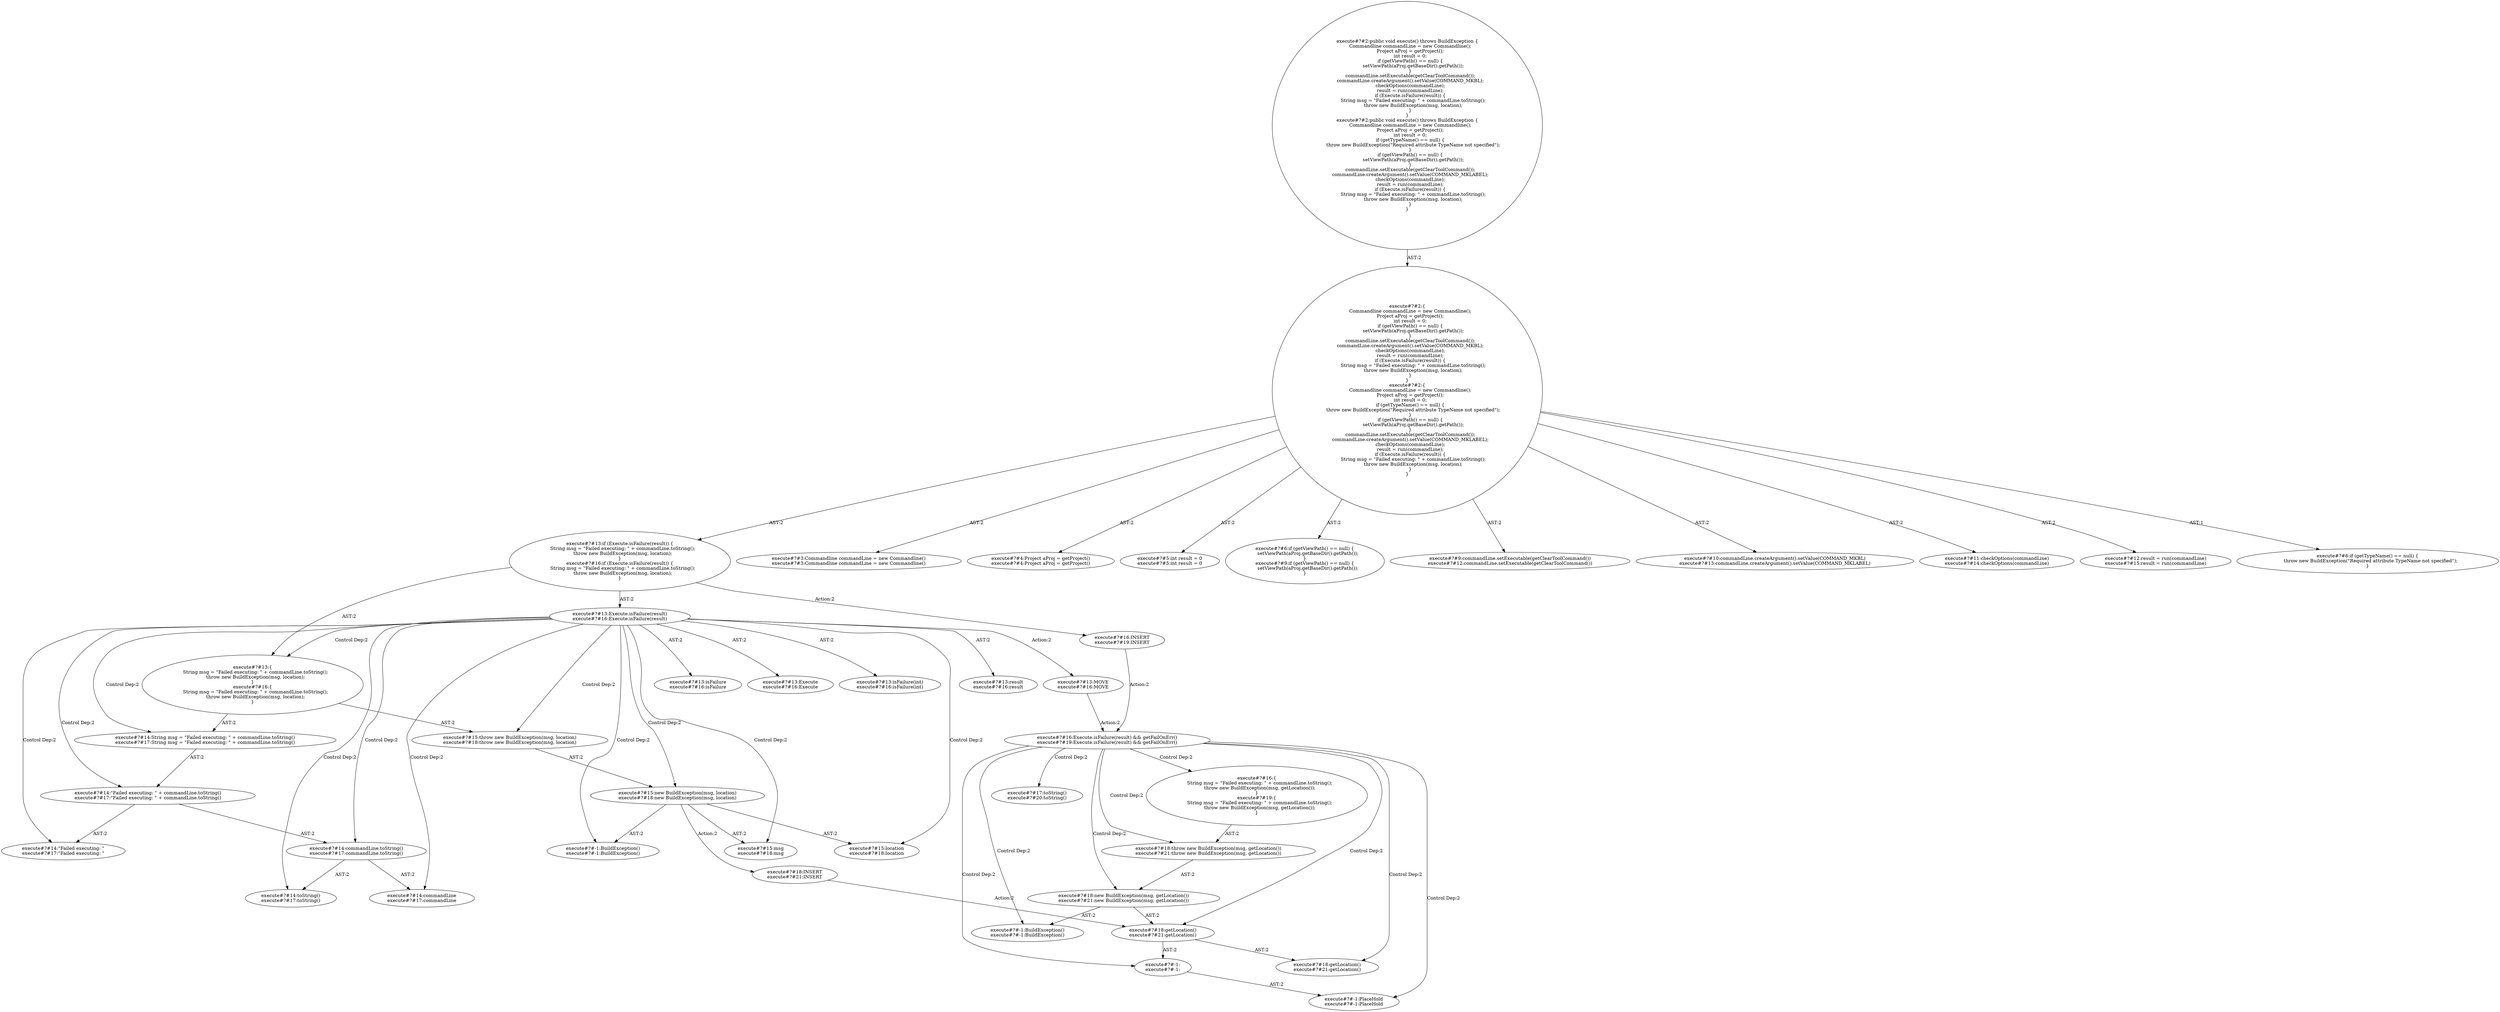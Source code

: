 digraph "Pattern" {
0 [label="execute#?#16:INSERT
execute#?#19:INSERT" shape=ellipse]
1 [label="execute#?#13:if (Execute.isFailure(result)) \{
    String msg = \"Failed executing: \" + commandLine.toString();
    throw new BuildException(msg, location);
\}
execute#?#16:if (Execute.isFailure(result)) \{
    String msg = \"Failed executing: \" + commandLine.toString();
    throw new BuildException(msg, location);
\}" shape=ellipse]
2 [label="execute#?#2:\{
    Commandline commandLine = new Commandline();
    Project aProj = getProject();
    int result = 0;
    if (getViewPath() == null) \{
        setViewPath(aProj.getBaseDir().getPath());
    \}
    commandLine.setExecutable(getClearToolCommand());
    commandLine.createArgument().setValue(COMMAND_MKBL);
    checkOptions(commandLine);
    result = run(commandLine);
    if (Execute.isFailure(result)) \{
        String msg = \"Failed executing: \" + commandLine.toString();
        throw new BuildException(msg, location);
    \}
\}
execute#?#2:\{
    Commandline commandLine = new Commandline();
    Project aProj = getProject();
    int result = 0;
    if (getTypeName() == null) \{
        throw new BuildException(\"Required attribute TypeName not specified\");
    \}
    if (getViewPath() == null) \{
        setViewPath(aProj.getBaseDir().getPath());
    \}
    commandLine.setExecutable(getClearToolCommand());
    commandLine.createArgument().setValue(COMMAND_MKLABEL);
    checkOptions(commandLine);
    result = run(commandLine);
    if (Execute.isFailure(result)) \{
        String msg = \"Failed executing: \" + commandLine.toString();
        throw new BuildException(msg, location);
    \}
\}" shape=ellipse]
3 [label="execute#?#2:public void execute() throws BuildException \{
    Commandline commandLine = new Commandline();
    Project aProj = getProject();
    int result = 0;
    if (getViewPath() == null) \{
        setViewPath(aProj.getBaseDir().getPath());
    \}
    commandLine.setExecutable(getClearToolCommand());
    commandLine.createArgument().setValue(COMMAND_MKBL);
    checkOptions(commandLine);
    result = run(commandLine);
    if (Execute.isFailure(result)) \{
        String msg = \"Failed executing: \" + commandLine.toString();
        throw new BuildException(msg, location);
    \}
\}
execute#?#2:public void execute() throws BuildException \{
    Commandline commandLine = new Commandline();
    Project aProj = getProject();
    int result = 0;
    if (getTypeName() == null) \{
        throw new BuildException(\"Required attribute TypeName not specified\");
    \}
    if (getViewPath() == null) \{
        setViewPath(aProj.getBaseDir().getPath());
    \}
    commandLine.setExecutable(getClearToolCommand());
    commandLine.createArgument().setValue(COMMAND_MKLABEL);
    checkOptions(commandLine);
    result = run(commandLine);
    if (Execute.isFailure(result)) \{
        String msg = \"Failed executing: \" + commandLine.toString();
        throw new BuildException(msg, location);
    \}
\}" shape=ellipse]
4 [label="execute#?#3:Commandline commandLine = new Commandline()
execute#?#3:Commandline commandLine = new Commandline()" shape=ellipse]
5 [label="execute#?#4:Project aProj = getProject()
execute#?#4:Project aProj = getProject()" shape=ellipse]
6 [label="execute#?#5:int result = 0
execute#?#5:int result = 0" shape=ellipse]
7 [label="execute#?#6:if (getViewPath() == null) \{
    setViewPath(aProj.getBaseDir().getPath());
\}
execute#?#9:if (getViewPath() == null) \{
    setViewPath(aProj.getBaseDir().getPath());
\}" shape=ellipse]
8 [label="execute#?#9:commandLine.setExecutable(getClearToolCommand())
execute#?#12:commandLine.setExecutable(getClearToolCommand())" shape=ellipse]
9 [label="execute#?#10:commandLine.createArgument().setValue(COMMAND_MKBL)
execute#?#13:commandLine.createArgument().setValue(COMMAND_MKLABEL)" shape=ellipse]
10 [label="execute#?#11:checkOptions(commandLine)
execute#?#14:checkOptions(commandLine)" shape=ellipse]
11 [label="execute#?#12:result = run(commandLine)
execute#?#15:result = run(commandLine)" shape=ellipse]
12 [label="execute#?#13:Execute.isFailure(result)
execute#?#16:Execute.isFailure(result)" shape=ellipse]
13 [label="execute#?#13:isFailure
execute#?#16:isFailure" shape=ellipse]
14 [label="execute#?#13:Execute
execute#?#16:Execute" shape=ellipse]
15 [label="execute#?#13:isFailure(int)
execute#?#16:isFailure(int)" shape=ellipse]
16 [label="execute#?#13:result
execute#?#16:result" shape=ellipse]
17 [label="execute#?#13:\{
    String msg = \"Failed executing: \" + commandLine.toString();
    throw new BuildException(msg, location);
\}
execute#?#16:\{
    String msg = \"Failed executing: \" + commandLine.toString();
    throw new BuildException(msg, location);
\}" shape=ellipse]
18 [label="execute#?#14:String msg = \"Failed executing: \" + commandLine.toString()
execute#?#17:String msg = \"Failed executing: \" + commandLine.toString()" shape=ellipse]
19 [label="execute#?#14:\"Failed executing: \" + commandLine.toString()
execute#?#17:\"Failed executing: \" + commandLine.toString()" shape=ellipse]
20 [label="execute#?#14:\"Failed executing: \"
execute#?#17:\"Failed executing: \"" shape=ellipse]
21 [label="execute#?#14:commandLine.toString()
execute#?#17:commandLine.toString()" shape=ellipse]
22 [label="execute#?#14:toString()
execute#?#17:toString()" shape=ellipse]
23 [label="execute#?#14:commandLine
execute#?#17:commandLine" shape=ellipse]
24 [label="execute#?#15:throw new BuildException(msg, location)
execute#?#18:throw new BuildException(msg, location)" shape=ellipse]
25 [label="execute#?#15:new BuildException(msg, location)
execute#?#18:new BuildException(msg, location)" shape=ellipse]
26 [label="execute#?#-1:BuildException()
execute#?#-1:BuildException()" shape=ellipse]
27 [label="execute#?#15:msg
execute#?#18:msg" shape=ellipse]
28 [label="execute#?#15:location
execute#?#18:location" shape=ellipse]
29 [label="execute#?#13:MOVE
execute#?#16:MOVE" shape=ellipse]
30 [label="execute#?#16:Execute.isFailure(result) && getFailOnErr()
execute#?#19:Execute.isFailure(result) && getFailOnErr()" shape=ellipse]
31 [label="execute#?#16:\{
    String msg = \"Failed executing: \" + commandLine.toString();
    throw new BuildException(msg, getLocation());
\}
execute#?#19:\{
    String msg = \"Failed executing: \" + commandLine.toString();
    throw new BuildException(msg, getLocation());
\}" shape=ellipse]
32 [label="execute#?#17:toString()
execute#?#20:toString()" shape=ellipse]
33 [label="execute#?#18:throw new BuildException(msg, getLocation())
execute#?#21:throw new BuildException(msg, getLocation())" shape=ellipse]
34 [label="execute#?#18:new BuildException(msg, getLocation())
execute#?#21:new BuildException(msg, getLocation())" shape=ellipse]
35 [label="execute#?#-1:BuildException()
execute#?#-1:BuildException()" shape=ellipse]
36 [label="execute#?#18:getLocation()
execute#?#21:getLocation()" shape=ellipse]
37 [label="execute#?#18:INSERT
execute#?#21:INSERT" shape=ellipse]
38 [label="execute#?#18:getLocation()
execute#?#21:getLocation()" shape=ellipse]
39 [label="execute#?#-1:
execute#?#-1:" shape=ellipse]
40 [label="execute#?#-1:PlaceHold
execute#?#-1:PlaceHold" shape=ellipse]
41 [label="execute#?#6:if (getTypeName() == null) \{
    throw new BuildException(\"Required attribute TypeName not specified\");
\}" shape=ellipse]
0 -> 30 [label="Action:2"];
1 -> 0 [label="Action:2"];
1 -> 12 [label="AST:2"];
1 -> 17 [label="AST:2"];
2 -> 1 [label="AST:2"];
2 -> 4 [label="AST:2"];
2 -> 5 [label="AST:2"];
2 -> 6 [label="AST:2"];
2 -> 7 [label="AST:2"];
2 -> 8 [label="AST:2"];
2 -> 9 [label="AST:2"];
2 -> 10 [label="AST:2"];
2 -> 11 [label="AST:2"];
2 -> 41 [label="AST:1"];
3 -> 2 [label="AST:2"];
12 -> 13 [label="AST:2"];
12 -> 14 [label="AST:2"];
12 -> 15 [label="AST:2"];
12 -> 16 [label="AST:2"];
12 -> 17 [label="Control Dep:2"];
12 -> 18 [label="Control Dep:2"];
12 -> 19 [label="Control Dep:2"];
12 -> 20 [label="Control Dep:2"];
12 -> 21 [label="Control Dep:2"];
12 -> 22 [label="Control Dep:2"];
12 -> 23 [label="Control Dep:2"];
12 -> 24 [label="Control Dep:2"];
12 -> 25 [label="Control Dep:2"];
12 -> 26 [label="Control Dep:2"];
12 -> 27 [label="Control Dep:2"];
12 -> 28 [label="Control Dep:2"];
12 -> 29 [label="Action:2"];
17 -> 18 [label="AST:2"];
17 -> 24 [label="AST:2"];
18 -> 19 [label="AST:2"];
19 -> 20 [label="AST:2"];
19 -> 21 [label="AST:2"];
21 -> 23 [label="AST:2"];
21 -> 22 [label="AST:2"];
24 -> 25 [label="AST:2"];
25 -> 26 [label="AST:2"];
25 -> 27 [label="AST:2"];
25 -> 28 [label="AST:2"];
25 -> 37 [label="Action:2"];
29 -> 30 [label="Action:2"];
30 -> 31 [label="Control Dep:2"];
30 -> 32 [label="Control Dep:2"];
30 -> 33 [label="Control Dep:2"];
30 -> 34 [label="Control Dep:2"];
30 -> 35 [label="Control Dep:2"];
30 -> 36 [label="Control Dep:2"];
30 -> 38 [label="Control Dep:2"];
30 -> 39 [label="Control Dep:2"];
30 -> 40 [label="Control Dep:2"];
31 -> 33 [label="AST:2"];
33 -> 34 [label="AST:2"];
34 -> 35 [label="AST:2"];
34 -> 36 [label="AST:2"];
36 -> 39 [label="AST:2"];
36 -> 38 [label="AST:2"];
37 -> 36 [label="Action:2"];
39 -> 40 [label="AST:2"];
}